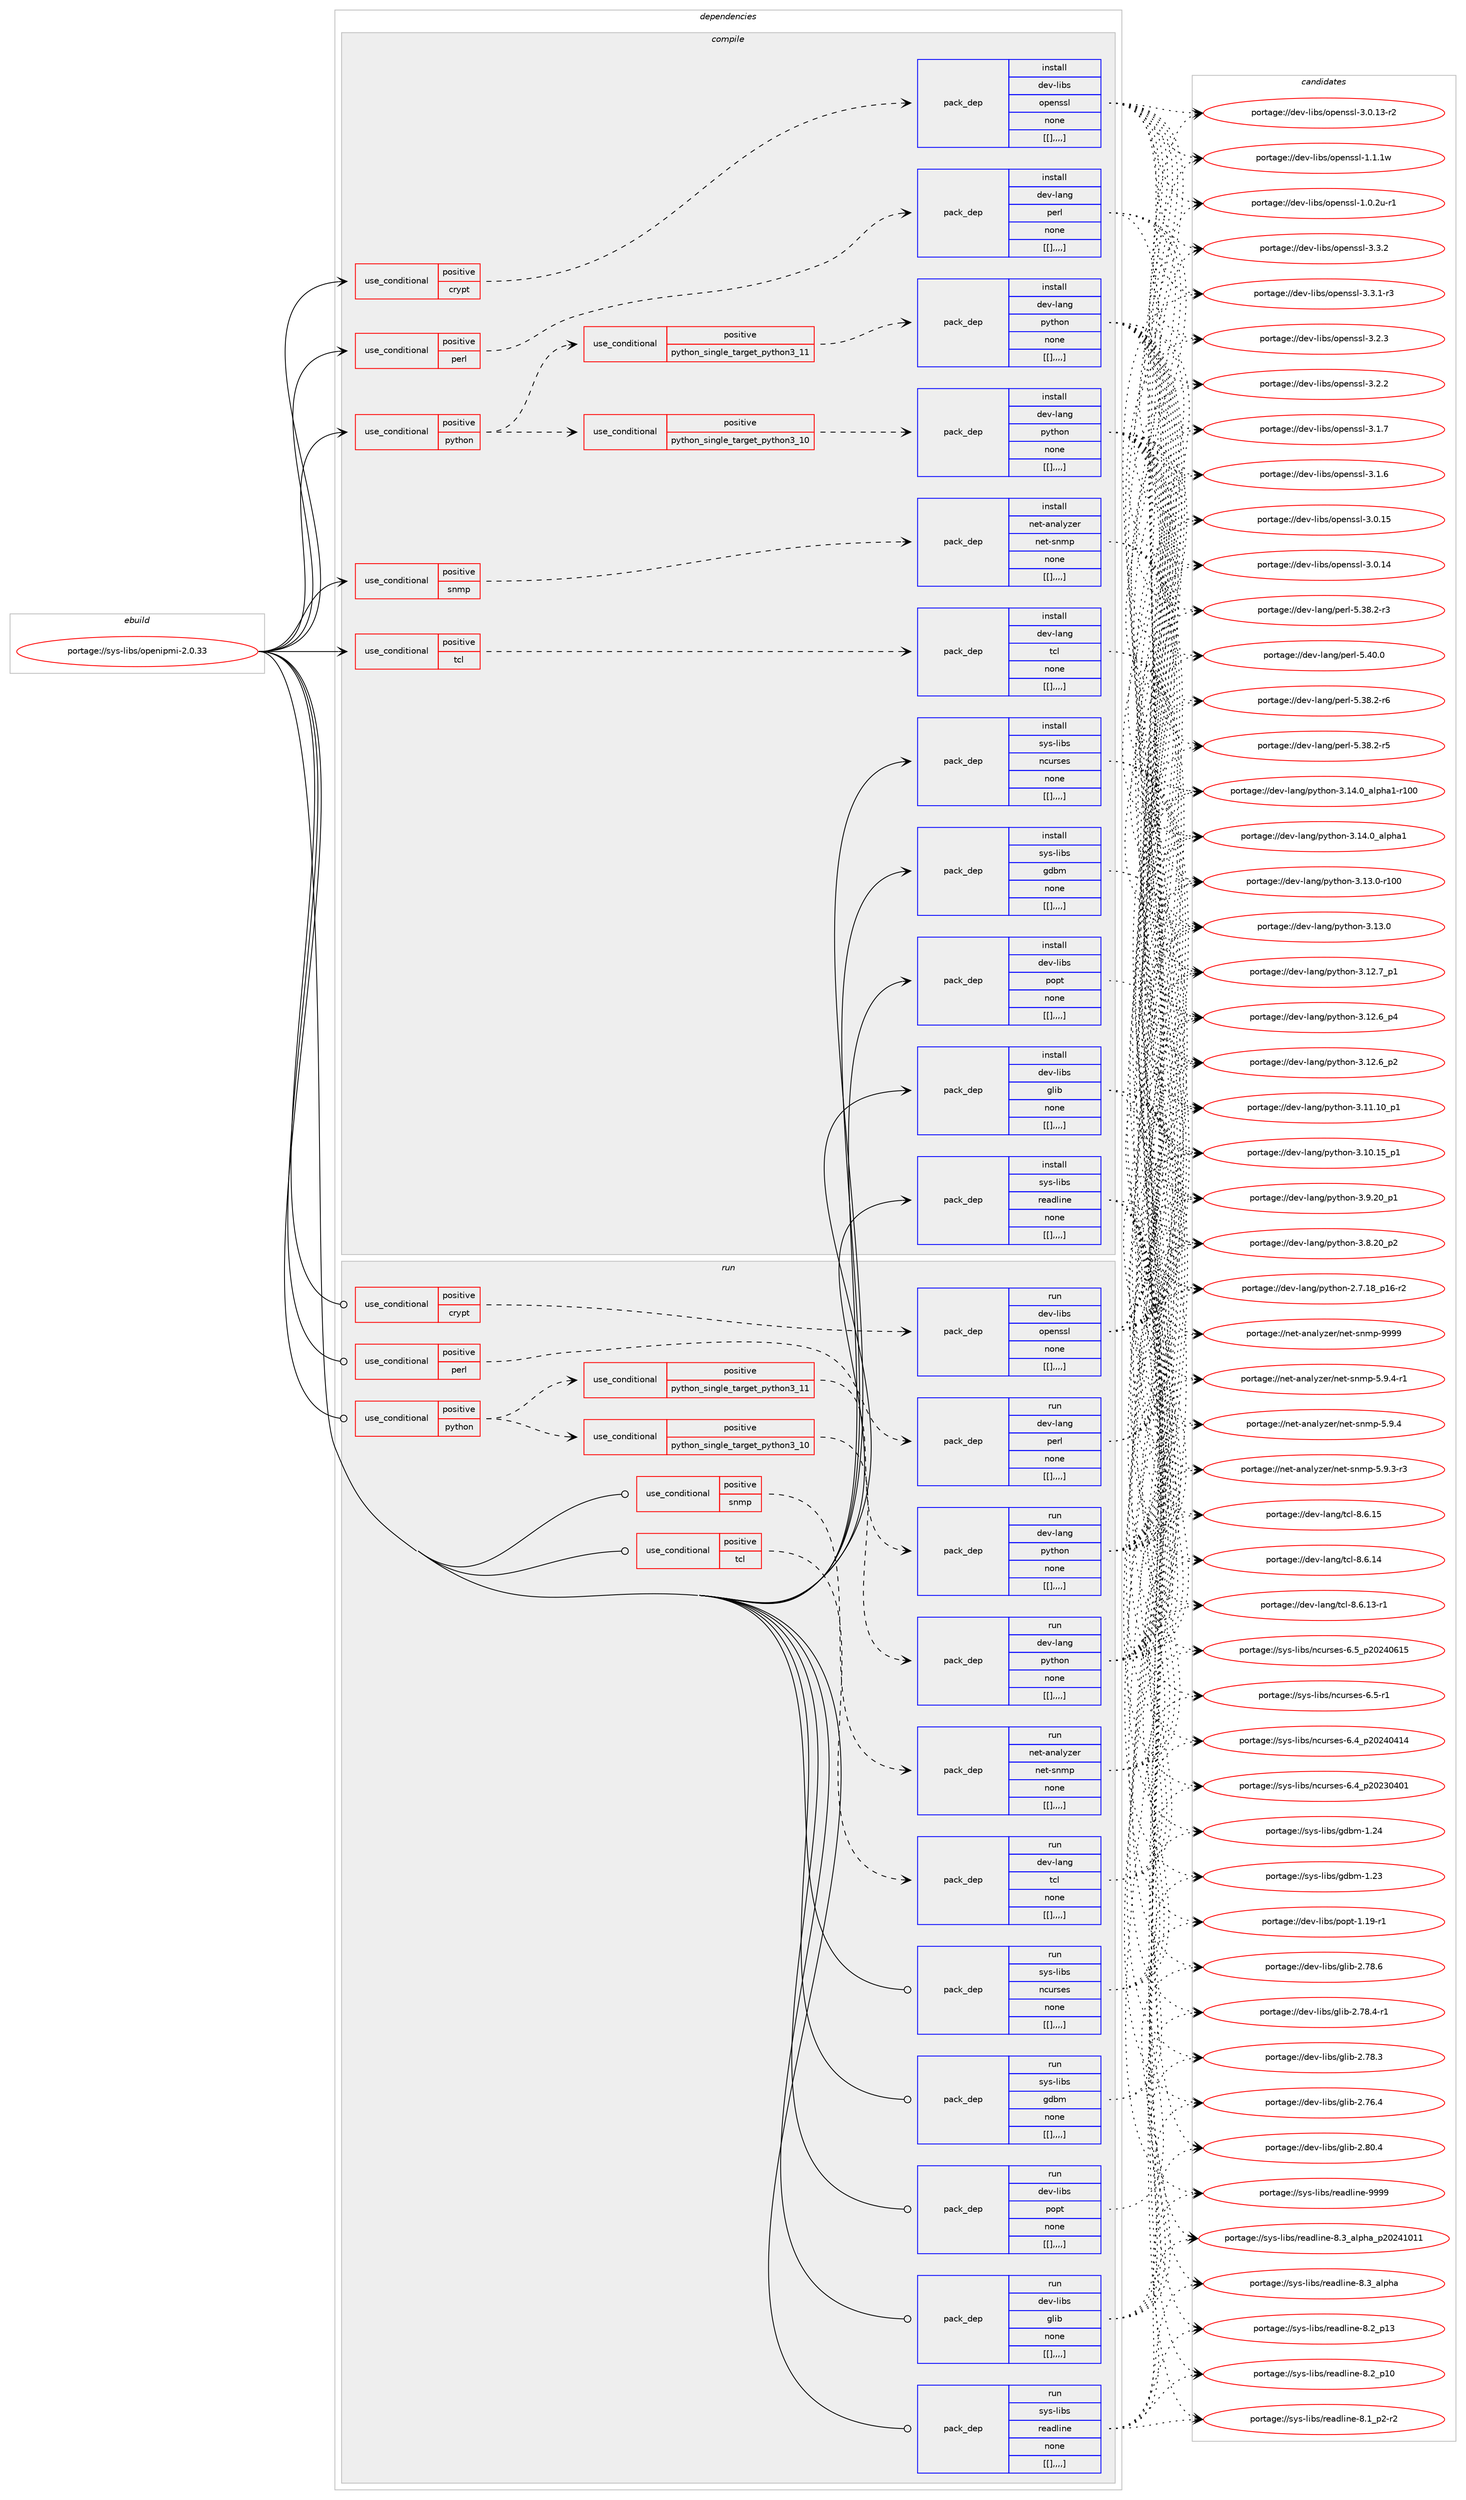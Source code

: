 digraph prolog {

# *************
# Graph options
# *************

newrank=true;
concentrate=true;
compound=true;
graph [rankdir=LR,fontname=Helvetica,fontsize=10,ranksep=1.5];#, ranksep=2.5, nodesep=0.2];
edge  [arrowhead=vee];
node  [fontname=Helvetica,fontsize=10];

# **********
# The ebuild
# **********

subgraph cluster_leftcol {
color=gray;
label=<<i>ebuild</i>>;
id [label="portage://sys-libs/openipmi-2.0.33", color=red, width=4, href="../sys-libs/openipmi-2.0.33.svg"];
}

# ****************
# The dependencies
# ****************

subgraph cluster_midcol {
color=gray;
label=<<i>dependencies</i>>;
subgraph cluster_compile {
fillcolor="#eeeeee";
style=filled;
label=<<i>compile</i>>;
subgraph cond124974 {
dependency466192 [label=<<TABLE BORDER="0" CELLBORDER="1" CELLSPACING="0" CELLPADDING="4"><TR><TD ROWSPAN="3" CELLPADDING="10">use_conditional</TD></TR><TR><TD>positive</TD></TR><TR><TD>crypt</TD></TR></TABLE>>, shape=none, color=red];
subgraph pack337948 {
dependency466220 [label=<<TABLE BORDER="0" CELLBORDER="1" CELLSPACING="0" CELLPADDING="4" WIDTH="220"><TR><TD ROWSPAN="6" CELLPADDING="30">pack_dep</TD></TR><TR><TD WIDTH="110">install</TD></TR><TR><TD>dev-libs</TD></TR><TR><TD>openssl</TD></TR><TR><TD>none</TD></TR><TR><TD>[[],,,,]</TD></TR></TABLE>>, shape=none, color=blue];
}
dependency466192:e -> dependency466220:w [weight=20,style="dashed",arrowhead="vee"];
}
id:e -> dependency466192:w [weight=20,style="solid",arrowhead="vee"];
subgraph cond124995 {
dependency466233 [label=<<TABLE BORDER="0" CELLBORDER="1" CELLSPACING="0" CELLPADDING="4"><TR><TD ROWSPAN="3" CELLPADDING="10">use_conditional</TD></TR><TR><TD>positive</TD></TR><TR><TD>perl</TD></TR></TABLE>>, shape=none, color=red];
subgraph pack337978 {
dependency466242 [label=<<TABLE BORDER="0" CELLBORDER="1" CELLSPACING="0" CELLPADDING="4" WIDTH="220"><TR><TD ROWSPAN="6" CELLPADDING="30">pack_dep</TD></TR><TR><TD WIDTH="110">install</TD></TR><TR><TD>dev-lang</TD></TR><TR><TD>perl</TD></TR><TR><TD>none</TD></TR><TR><TD>[[],,,,]</TD></TR></TABLE>>, shape=none, color=blue];
}
dependency466233:e -> dependency466242:w [weight=20,style="dashed",arrowhead="vee"];
}
id:e -> dependency466233:w [weight=20,style="solid",arrowhead="vee"];
subgraph cond125000 {
dependency466255 [label=<<TABLE BORDER="0" CELLBORDER="1" CELLSPACING="0" CELLPADDING="4"><TR><TD ROWSPAN="3" CELLPADDING="10">use_conditional</TD></TR><TR><TD>positive</TD></TR><TR><TD>python</TD></TR></TABLE>>, shape=none, color=red];
subgraph cond125002 {
dependency466272 [label=<<TABLE BORDER="0" CELLBORDER="1" CELLSPACING="0" CELLPADDING="4"><TR><TD ROWSPAN="3" CELLPADDING="10">use_conditional</TD></TR><TR><TD>positive</TD></TR><TR><TD>python_single_target_python3_10</TD></TR></TABLE>>, shape=none, color=red];
subgraph pack338003 {
dependency466286 [label=<<TABLE BORDER="0" CELLBORDER="1" CELLSPACING="0" CELLPADDING="4" WIDTH="220"><TR><TD ROWSPAN="6" CELLPADDING="30">pack_dep</TD></TR><TR><TD WIDTH="110">install</TD></TR><TR><TD>dev-lang</TD></TR><TR><TD>python</TD></TR><TR><TD>none</TD></TR><TR><TD>[[],,,,]</TD></TR></TABLE>>, shape=none, color=blue];
}
dependency466272:e -> dependency466286:w [weight=20,style="dashed",arrowhead="vee"];
}
dependency466255:e -> dependency466272:w [weight=20,style="dashed",arrowhead="vee"];
subgraph cond125031 {
dependency466359 [label=<<TABLE BORDER="0" CELLBORDER="1" CELLSPACING="0" CELLPADDING="4"><TR><TD ROWSPAN="3" CELLPADDING="10">use_conditional</TD></TR><TR><TD>positive</TD></TR><TR><TD>python_single_target_python3_11</TD></TR></TABLE>>, shape=none, color=red];
subgraph pack338050 {
dependency466373 [label=<<TABLE BORDER="0" CELLBORDER="1" CELLSPACING="0" CELLPADDING="4" WIDTH="220"><TR><TD ROWSPAN="6" CELLPADDING="30">pack_dep</TD></TR><TR><TD WIDTH="110">install</TD></TR><TR><TD>dev-lang</TD></TR><TR><TD>python</TD></TR><TR><TD>none</TD></TR><TR><TD>[[],,,,]</TD></TR></TABLE>>, shape=none, color=blue];
}
dependency466359:e -> dependency466373:w [weight=20,style="dashed",arrowhead="vee"];
}
dependency466255:e -> dependency466359:w [weight=20,style="dashed",arrowhead="vee"];
}
id:e -> dependency466255:w [weight=20,style="solid",arrowhead="vee"];
subgraph cond125054 {
dependency466396 [label=<<TABLE BORDER="0" CELLBORDER="1" CELLSPACING="0" CELLPADDING="4"><TR><TD ROWSPAN="3" CELLPADDING="10">use_conditional</TD></TR><TR><TD>positive</TD></TR><TR><TD>snmp</TD></TR></TABLE>>, shape=none, color=red];
subgraph pack338077 {
dependency466427 [label=<<TABLE BORDER="0" CELLBORDER="1" CELLSPACING="0" CELLPADDING="4" WIDTH="220"><TR><TD ROWSPAN="6" CELLPADDING="30">pack_dep</TD></TR><TR><TD WIDTH="110">install</TD></TR><TR><TD>net-analyzer</TD></TR><TR><TD>net-snmp</TD></TR><TR><TD>none</TD></TR><TR><TD>[[],,,,]</TD></TR></TABLE>>, shape=none, color=blue];
}
dependency466396:e -> dependency466427:w [weight=20,style="dashed",arrowhead="vee"];
}
id:e -> dependency466396:w [weight=20,style="solid",arrowhead="vee"];
subgraph cond125080 {
dependency466433 [label=<<TABLE BORDER="0" CELLBORDER="1" CELLSPACING="0" CELLPADDING="4"><TR><TD ROWSPAN="3" CELLPADDING="10">use_conditional</TD></TR><TR><TD>positive</TD></TR><TR><TD>tcl</TD></TR></TABLE>>, shape=none, color=red];
subgraph pack338088 {
dependency466435 [label=<<TABLE BORDER="0" CELLBORDER="1" CELLSPACING="0" CELLPADDING="4" WIDTH="220"><TR><TD ROWSPAN="6" CELLPADDING="30">pack_dep</TD></TR><TR><TD WIDTH="110">install</TD></TR><TR><TD>dev-lang</TD></TR><TR><TD>tcl</TD></TR><TR><TD>none</TD></TR><TR><TD>[[],,,,]</TD></TR></TABLE>>, shape=none, color=blue];
}
dependency466433:e -> dependency466435:w [weight=20,style="dashed",arrowhead="vee"];
}
id:e -> dependency466433:w [weight=20,style="solid",arrowhead="vee"];
subgraph pack338113 {
dependency466470 [label=<<TABLE BORDER="0" CELLBORDER="1" CELLSPACING="0" CELLPADDING="4" WIDTH="220"><TR><TD ROWSPAN="6" CELLPADDING="30">pack_dep</TD></TR><TR><TD WIDTH="110">install</TD></TR><TR><TD>dev-libs</TD></TR><TR><TD>glib</TD></TR><TR><TD>none</TD></TR><TR><TD>[[],,,,]</TD></TR></TABLE>>, shape=none, color=blue];
}
id:e -> dependency466470:w [weight=20,style="solid",arrowhead="vee"];
subgraph pack338117 {
dependency466477 [label=<<TABLE BORDER="0" CELLBORDER="1" CELLSPACING="0" CELLPADDING="4" WIDTH="220"><TR><TD ROWSPAN="6" CELLPADDING="30">pack_dep</TD></TR><TR><TD WIDTH="110">install</TD></TR><TR><TD>dev-libs</TD></TR><TR><TD>popt</TD></TR><TR><TD>none</TD></TR><TR><TD>[[],,,,]</TD></TR></TABLE>>, shape=none, color=blue];
}
id:e -> dependency466477:w [weight=20,style="solid",arrowhead="vee"];
subgraph pack338119 {
dependency466493 [label=<<TABLE BORDER="0" CELLBORDER="1" CELLSPACING="0" CELLPADDING="4" WIDTH="220"><TR><TD ROWSPAN="6" CELLPADDING="30">pack_dep</TD></TR><TR><TD WIDTH="110">install</TD></TR><TR><TD>sys-libs</TD></TR><TR><TD>gdbm</TD></TR><TR><TD>none</TD></TR><TR><TD>[[],,,,]</TD></TR></TABLE>>, shape=none, color=blue];
}
id:e -> dependency466493:w [weight=20,style="solid",arrowhead="vee"];
subgraph pack338125 {
dependency466523 [label=<<TABLE BORDER="0" CELLBORDER="1" CELLSPACING="0" CELLPADDING="4" WIDTH="220"><TR><TD ROWSPAN="6" CELLPADDING="30">pack_dep</TD></TR><TR><TD WIDTH="110">install</TD></TR><TR><TD>sys-libs</TD></TR><TR><TD>ncurses</TD></TR><TR><TD>none</TD></TR><TR><TD>[[],,,,]</TD></TR></TABLE>>, shape=none, color=blue];
}
id:e -> dependency466523:w [weight=20,style="solid",arrowhead="vee"];
subgraph pack338153 {
dependency466569 [label=<<TABLE BORDER="0" CELLBORDER="1" CELLSPACING="0" CELLPADDING="4" WIDTH="220"><TR><TD ROWSPAN="6" CELLPADDING="30">pack_dep</TD></TR><TR><TD WIDTH="110">install</TD></TR><TR><TD>sys-libs</TD></TR><TR><TD>readline</TD></TR><TR><TD>none</TD></TR><TR><TD>[[],,,,]</TD></TR></TABLE>>, shape=none, color=blue];
}
id:e -> dependency466569:w [weight=20,style="solid",arrowhead="vee"];
}
subgraph cluster_compileandrun {
fillcolor="#eeeeee";
style=filled;
label=<<i>compile and run</i>>;
}
subgraph cluster_run {
fillcolor="#eeeeee";
style=filled;
label=<<i>run</i>>;
subgraph cond125137 {
dependency466590 [label=<<TABLE BORDER="0" CELLBORDER="1" CELLSPACING="0" CELLPADDING="4"><TR><TD ROWSPAN="3" CELLPADDING="10">use_conditional</TD></TR><TR><TD>positive</TD></TR><TR><TD>crypt</TD></TR></TABLE>>, shape=none, color=red];
subgraph pack338185 {
dependency466594 [label=<<TABLE BORDER="0" CELLBORDER="1" CELLSPACING="0" CELLPADDING="4" WIDTH="220"><TR><TD ROWSPAN="6" CELLPADDING="30">pack_dep</TD></TR><TR><TD WIDTH="110">run</TD></TR><TR><TD>dev-libs</TD></TR><TR><TD>openssl</TD></TR><TR><TD>none</TD></TR><TR><TD>[[],,,,]</TD></TR></TABLE>>, shape=none, color=blue];
}
dependency466590:e -> dependency466594:w [weight=20,style="dashed",arrowhead="vee"];
}
id:e -> dependency466590:w [weight=20,style="solid",arrowhead="odot"];
subgraph cond125159 {
dependency466641 [label=<<TABLE BORDER="0" CELLBORDER="1" CELLSPACING="0" CELLPADDING="4"><TR><TD ROWSPAN="3" CELLPADDING="10">use_conditional</TD></TR><TR><TD>positive</TD></TR><TR><TD>perl</TD></TR></TABLE>>, shape=none, color=red];
subgraph pack338232 {
dependency466676 [label=<<TABLE BORDER="0" CELLBORDER="1" CELLSPACING="0" CELLPADDING="4" WIDTH="220"><TR><TD ROWSPAN="6" CELLPADDING="30">pack_dep</TD></TR><TR><TD WIDTH="110">run</TD></TR><TR><TD>dev-lang</TD></TR><TR><TD>perl</TD></TR><TR><TD>none</TD></TR><TR><TD>[[],,,,]</TD></TR></TABLE>>, shape=none, color=blue];
}
dependency466641:e -> dependency466676:w [weight=20,style="dashed",arrowhead="vee"];
}
id:e -> dependency466641:w [weight=20,style="solid",arrowhead="odot"];
subgraph cond125180 {
dependency466682 [label=<<TABLE BORDER="0" CELLBORDER="1" CELLSPACING="0" CELLPADDING="4"><TR><TD ROWSPAN="3" CELLPADDING="10">use_conditional</TD></TR><TR><TD>positive</TD></TR><TR><TD>python</TD></TR></TABLE>>, shape=none, color=red];
subgraph cond125184 {
dependency466698 [label=<<TABLE BORDER="0" CELLBORDER="1" CELLSPACING="0" CELLPADDING="4"><TR><TD ROWSPAN="3" CELLPADDING="10">use_conditional</TD></TR><TR><TD>positive</TD></TR><TR><TD>python_single_target_python3_10</TD></TR></TABLE>>, shape=none, color=red];
subgraph pack338260 {
dependency466753 [label=<<TABLE BORDER="0" CELLBORDER="1" CELLSPACING="0" CELLPADDING="4" WIDTH="220"><TR><TD ROWSPAN="6" CELLPADDING="30">pack_dep</TD></TR><TR><TD WIDTH="110">run</TD></TR><TR><TD>dev-lang</TD></TR><TR><TD>python</TD></TR><TR><TD>none</TD></TR><TR><TD>[[],,,,]</TD></TR></TABLE>>, shape=none, color=blue];
}
dependency466698:e -> dependency466753:w [weight=20,style="dashed",arrowhead="vee"];
}
dependency466682:e -> dependency466698:w [weight=20,style="dashed",arrowhead="vee"];
subgraph cond125217 {
dependency466791 [label=<<TABLE BORDER="0" CELLBORDER="1" CELLSPACING="0" CELLPADDING="4"><TR><TD ROWSPAN="3" CELLPADDING="10">use_conditional</TD></TR><TR><TD>positive</TD></TR><TR><TD>python_single_target_python3_11</TD></TR></TABLE>>, shape=none, color=red];
subgraph pack338309 {
dependency466793 [label=<<TABLE BORDER="0" CELLBORDER="1" CELLSPACING="0" CELLPADDING="4" WIDTH="220"><TR><TD ROWSPAN="6" CELLPADDING="30">pack_dep</TD></TR><TR><TD WIDTH="110">run</TD></TR><TR><TD>dev-lang</TD></TR><TR><TD>python</TD></TR><TR><TD>none</TD></TR><TR><TD>[[],,,,]</TD></TR></TABLE>>, shape=none, color=blue];
}
dependency466791:e -> dependency466793:w [weight=20,style="dashed",arrowhead="vee"];
}
dependency466682:e -> dependency466791:w [weight=20,style="dashed",arrowhead="vee"];
}
id:e -> dependency466682:w [weight=20,style="solid",arrowhead="odot"];
subgraph cond125220 {
dependency466796 [label=<<TABLE BORDER="0" CELLBORDER="1" CELLSPACING="0" CELLPADDING="4"><TR><TD ROWSPAN="3" CELLPADDING="10">use_conditional</TD></TR><TR><TD>positive</TD></TR><TR><TD>snmp</TD></TR></TABLE>>, shape=none, color=red];
subgraph pack338341 {
dependency466874 [label=<<TABLE BORDER="0" CELLBORDER="1" CELLSPACING="0" CELLPADDING="4" WIDTH="220"><TR><TD ROWSPAN="6" CELLPADDING="30">pack_dep</TD></TR><TR><TD WIDTH="110">run</TD></TR><TR><TD>net-analyzer</TD></TR><TR><TD>net-snmp</TD></TR><TR><TD>none</TD></TR><TR><TD>[[],,,,]</TD></TR></TABLE>>, shape=none, color=blue];
}
dependency466796:e -> dependency466874:w [weight=20,style="dashed",arrowhead="vee"];
}
id:e -> dependency466796:w [weight=20,style="solid",arrowhead="odot"];
subgraph cond125253 {
dependency466918 [label=<<TABLE BORDER="0" CELLBORDER="1" CELLSPACING="0" CELLPADDING="4"><TR><TD ROWSPAN="3" CELLPADDING="10">use_conditional</TD></TR><TR><TD>positive</TD></TR><TR><TD>tcl</TD></TR></TABLE>>, shape=none, color=red];
subgraph pack338404 {
dependency466941 [label=<<TABLE BORDER="0" CELLBORDER="1" CELLSPACING="0" CELLPADDING="4" WIDTH="220"><TR><TD ROWSPAN="6" CELLPADDING="30">pack_dep</TD></TR><TR><TD WIDTH="110">run</TD></TR><TR><TD>dev-lang</TD></TR><TR><TD>tcl</TD></TR><TR><TD>none</TD></TR><TR><TD>[[],,,,]</TD></TR></TABLE>>, shape=none, color=blue];
}
dependency466918:e -> dependency466941:w [weight=20,style="dashed",arrowhead="vee"];
}
id:e -> dependency466918:w [weight=20,style="solid",arrowhead="odot"];
subgraph pack338405 {
dependency466966 [label=<<TABLE BORDER="0" CELLBORDER="1" CELLSPACING="0" CELLPADDING="4" WIDTH="220"><TR><TD ROWSPAN="6" CELLPADDING="30">pack_dep</TD></TR><TR><TD WIDTH="110">run</TD></TR><TR><TD>dev-libs</TD></TR><TR><TD>glib</TD></TR><TR><TD>none</TD></TR><TR><TD>[[],,,,]</TD></TR></TABLE>>, shape=none, color=blue];
}
id:e -> dependency466966:w [weight=20,style="solid",arrowhead="odot"];
subgraph pack338482 {
dependency467070 [label=<<TABLE BORDER="0" CELLBORDER="1" CELLSPACING="0" CELLPADDING="4" WIDTH="220"><TR><TD ROWSPAN="6" CELLPADDING="30">pack_dep</TD></TR><TR><TD WIDTH="110">run</TD></TR><TR><TD>dev-libs</TD></TR><TR><TD>popt</TD></TR><TR><TD>none</TD></TR><TR><TD>[[],,,,]</TD></TR></TABLE>>, shape=none, color=blue];
}
id:e -> dependency467070:w [weight=20,style="solid",arrowhead="odot"];
subgraph pack338495 {
dependency467112 [label=<<TABLE BORDER="0" CELLBORDER="1" CELLSPACING="0" CELLPADDING="4" WIDTH="220"><TR><TD ROWSPAN="6" CELLPADDING="30">pack_dep</TD></TR><TR><TD WIDTH="110">run</TD></TR><TR><TD>sys-libs</TD></TR><TR><TD>gdbm</TD></TR><TR><TD>none</TD></TR><TR><TD>[[],,,,]</TD></TR></TABLE>>, shape=none, color=blue];
}
id:e -> dependency467112:w [weight=20,style="solid",arrowhead="odot"];
subgraph pack338518 {
dependency467131 [label=<<TABLE BORDER="0" CELLBORDER="1" CELLSPACING="0" CELLPADDING="4" WIDTH="220"><TR><TD ROWSPAN="6" CELLPADDING="30">pack_dep</TD></TR><TR><TD WIDTH="110">run</TD></TR><TR><TD>sys-libs</TD></TR><TR><TD>ncurses</TD></TR><TR><TD>none</TD></TR><TR><TD>[[],,,,]</TD></TR></TABLE>>, shape=none, color=blue];
}
id:e -> dependency467131:w [weight=20,style="solid",arrowhead="odot"];
subgraph pack338540 {
dependency467151 [label=<<TABLE BORDER="0" CELLBORDER="1" CELLSPACING="0" CELLPADDING="4" WIDTH="220"><TR><TD ROWSPAN="6" CELLPADDING="30">pack_dep</TD></TR><TR><TD WIDTH="110">run</TD></TR><TR><TD>sys-libs</TD></TR><TR><TD>readline</TD></TR><TR><TD>none</TD></TR><TR><TD>[[],,,,]</TD></TR></TABLE>>, shape=none, color=blue];
}
id:e -> dependency467151:w [weight=20,style="solid",arrowhead="odot"];
}
}

# **************
# The candidates
# **************

subgraph cluster_choices {
rank=same;
color=gray;
label=<<i>candidates</i>>;

subgraph choice338211 {
color=black;
nodesep=1;
choice100101118451081059811547111112101110115115108455146514650 [label="portage://dev-libs/openssl-3.3.2", color=red, width=4,href="../dev-libs/openssl-3.3.2.svg"];
choice1001011184510810598115471111121011101151151084551465146494511451 [label="portage://dev-libs/openssl-3.3.1-r3", color=red, width=4,href="../dev-libs/openssl-3.3.1-r3.svg"];
choice100101118451081059811547111112101110115115108455146504651 [label="portage://dev-libs/openssl-3.2.3", color=red, width=4,href="../dev-libs/openssl-3.2.3.svg"];
choice100101118451081059811547111112101110115115108455146504650 [label="portage://dev-libs/openssl-3.2.2", color=red, width=4,href="../dev-libs/openssl-3.2.2.svg"];
choice100101118451081059811547111112101110115115108455146494655 [label="portage://dev-libs/openssl-3.1.7", color=red, width=4,href="../dev-libs/openssl-3.1.7.svg"];
choice100101118451081059811547111112101110115115108455146494654 [label="portage://dev-libs/openssl-3.1.6", color=red, width=4,href="../dev-libs/openssl-3.1.6.svg"];
choice10010111845108105981154711111210111011511510845514648464953 [label="portage://dev-libs/openssl-3.0.15", color=red, width=4,href="../dev-libs/openssl-3.0.15.svg"];
choice10010111845108105981154711111210111011511510845514648464952 [label="portage://dev-libs/openssl-3.0.14", color=red, width=4,href="../dev-libs/openssl-3.0.14.svg"];
choice100101118451081059811547111112101110115115108455146484649514511450 [label="portage://dev-libs/openssl-3.0.13-r2", color=red, width=4,href="../dev-libs/openssl-3.0.13-r2.svg"];
choice100101118451081059811547111112101110115115108454946494649119 [label="portage://dev-libs/openssl-1.1.1w", color=red, width=4,href="../dev-libs/openssl-1.1.1w.svg"];
choice1001011184510810598115471111121011101151151084549464846501174511449 [label="portage://dev-libs/openssl-1.0.2u-r1", color=red, width=4,href="../dev-libs/openssl-1.0.2u-r1.svg"];
dependency466220:e -> choice100101118451081059811547111112101110115115108455146514650:w [style=dotted,weight="100"];
dependency466220:e -> choice1001011184510810598115471111121011101151151084551465146494511451:w [style=dotted,weight="100"];
dependency466220:e -> choice100101118451081059811547111112101110115115108455146504651:w [style=dotted,weight="100"];
dependency466220:e -> choice100101118451081059811547111112101110115115108455146504650:w [style=dotted,weight="100"];
dependency466220:e -> choice100101118451081059811547111112101110115115108455146494655:w [style=dotted,weight="100"];
dependency466220:e -> choice100101118451081059811547111112101110115115108455146494654:w [style=dotted,weight="100"];
dependency466220:e -> choice10010111845108105981154711111210111011511510845514648464953:w [style=dotted,weight="100"];
dependency466220:e -> choice10010111845108105981154711111210111011511510845514648464952:w [style=dotted,weight="100"];
dependency466220:e -> choice100101118451081059811547111112101110115115108455146484649514511450:w [style=dotted,weight="100"];
dependency466220:e -> choice100101118451081059811547111112101110115115108454946494649119:w [style=dotted,weight="100"];
dependency466220:e -> choice1001011184510810598115471111121011101151151084549464846501174511449:w [style=dotted,weight="100"];
}
subgraph choice338236 {
color=black;
nodesep=1;
choice10010111845108971101034711210111410845534652484648 [label="portage://dev-lang/perl-5.40.0", color=red, width=4,href="../dev-lang/perl-5.40.0.svg"];
choice100101118451089711010347112101114108455346515646504511454 [label="portage://dev-lang/perl-5.38.2-r6", color=red, width=4,href="../dev-lang/perl-5.38.2-r6.svg"];
choice100101118451089711010347112101114108455346515646504511453 [label="portage://dev-lang/perl-5.38.2-r5", color=red, width=4,href="../dev-lang/perl-5.38.2-r5.svg"];
choice100101118451089711010347112101114108455346515646504511451 [label="portage://dev-lang/perl-5.38.2-r3", color=red, width=4,href="../dev-lang/perl-5.38.2-r3.svg"];
dependency466242:e -> choice10010111845108971101034711210111410845534652484648:w [style=dotted,weight="100"];
dependency466242:e -> choice100101118451089711010347112101114108455346515646504511454:w [style=dotted,weight="100"];
dependency466242:e -> choice100101118451089711010347112101114108455346515646504511453:w [style=dotted,weight="100"];
dependency466242:e -> choice100101118451089711010347112101114108455346515646504511451:w [style=dotted,weight="100"];
}
subgraph choice338261 {
color=black;
nodesep=1;
choice100101118451089711010347112121116104111110455146495246489597108112104974945114494848 [label="portage://dev-lang/python-3.14.0_alpha1-r100", color=red, width=4,href="../dev-lang/python-3.14.0_alpha1-r100.svg"];
choice1001011184510897110103471121211161041111104551464952464895971081121049749 [label="portage://dev-lang/python-3.14.0_alpha1", color=red, width=4,href="../dev-lang/python-3.14.0_alpha1.svg"];
choice1001011184510897110103471121211161041111104551464951464845114494848 [label="portage://dev-lang/python-3.13.0-r100", color=red, width=4,href="../dev-lang/python-3.13.0-r100.svg"];
choice10010111845108971101034711212111610411111045514649514648 [label="portage://dev-lang/python-3.13.0", color=red, width=4,href="../dev-lang/python-3.13.0.svg"];
choice100101118451089711010347112121116104111110455146495046559511249 [label="portage://dev-lang/python-3.12.7_p1", color=red, width=4,href="../dev-lang/python-3.12.7_p1.svg"];
choice100101118451089711010347112121116104111110455146495046549511252 [label="portage://dev-lang/python-3.12.6_p4", color=red, width=4,href="../dev-lang/python-3.12.6_p4.svg"];
choice100101118451089711010347112121116104111110455146495046549511250 [label="portage://dev-lang/python-3.12.6_p2", color=red, width=4,href="../dev-lang/python-3.12.6_p2.svg"];
choice10010111845108971101034711212111610411111045514649494649489511249 [label="portage://dev-lang/python-3.11.10_p1", color=red, width=4,href="../dev-lang/python-3.11.10_p1.svg"];
choice10010111845108971101034711212111610411111045514649484649539511249 [label="portage://dev-lang/python-3.10.15_p1", color=red, width=4,href="../dev-lang/python-3.10.15_p1.svg"];
choice100101118451089711010347112121116104111110455146574650489511249 [label="portage://dev-lang/python-3.9.20_p1", color=red, width=4,href="../dev-lang/python-3.9.20_p1.svg"];
choice100101118451089711010347112121116104111110455146564650489511250 [label="portage://dev-lang/python-3.8.20_p2", color=red, width=4,href="../dev-lang/python-3.8.20_p2.svg"];
choice100101118451089711010347112121116104111110455046554649569511249544511450 [label="portage://dev-lang/python-2.7.18_p16-r2", color=red, width=4,href="../dev-lang/python-2.7.18_p16-r2.svg"];
dependency466286:e -> choice100101118451089711010347112121116104111110455146495246489597108112104974945114494848:w [style=dotted,weight="100"];
dependency466286:e -> choice1001011184510897110103471121211161041111104551464952464895971081121049749:w [style=dotted,weight="100"];
dependency466286:e -> choice1001011184510897110103471121211161041111104551464951464845114494848:w [style=dotted,weight="100"];
dependency466286:e -> choice10010111845108971101034711212111610411111045514649514648:w [style=dotted,weight="100"];
dependency466286:e -> choice100101118451089711010347112121116104111110455146495046559511249:w [style=dotted,weight="100"];
dependency466286:e -> choice100101118451089711010347112121116104111110455146495046549511252:w [style=dotted,weight="100"];
dependency466286:e -> choice100101118451089711010347112121116104111110455146495046549511250:w [style=dotted,weight="100"];
dependency466286:e -> choice10010111845108971101034711212111610411111045514649494649489511249:w [style=dotted,weight="100"];
dependency466286:e -> choice10010111845108971101034711212111610411111045514649484649539511249:w [style=dotted,weight="100"];
dependency466286:e -> choice100101118451089711010347112121116104111110455146574650489511249:w [style=dotted,weight="100"];
dependency466286:e -> choice100101118451089711010347112121116104111110455146564650489511250:w [style=dotted,weight="100"];
dependency466286:e -> choice100101118451089711010347112121116104111110455046554649569511249544511450:w [style=dotted,weight="100"];
}
subgraph choice338273 {
color=black;
nodesep=1;
choice100101118451089711010347112121116104111110455146495246489597108112104974945114494848 [label="portage://dev-lang/python-3.14.0_alpha1-r100", color=red, width=4,href="../dev-lang/python-3.14.0_alpha1-r100.svg"];
choice1001011184510897110103471121211161041111104551464952464895971081121049749 [label="portage://dev-lang/python-3.14.0_alpha1", color=red, width=4,href="../dev-lang/python-3.14.0_alpha1.svg"];
choice1001011184510897110103471121211161041111104551464951464845114494848 [label="portage://dev-lang/python-3.13.0-r100", color=red, width=4,href="../dev-lang/python-3.13.0-r100.svg"];
choice10010111845108971101034711212111610411111045514649514648 [label="portage://dev-lang/python-3.13.0", color=red, width=4,href="../dev-lang/python-3.13.0.svg"];
choice100101118451089711010347112121116104111110455146495046559511249 [label="portage://dev-lang/python-3.12.7_p1", color=red, width=4,href="../dev-lang/python-3.12.7_p1.svg"];
choice100101118451089711010347112121116104111110455146495046549511252 [label="portage://dev-lang/python-3.12.6_p4", color=red, width=4,href="../dev-lang/python-3.12.6_p4.svg"];
choice100101118451089711010347112121116104111110455146495046549511250 [label="portage://dev-lang/python-3.12.6_p2", color=red, width=4,href="../dev-lang/python-3.12.6_p2.svg"];
choice10010111845108971101034711212111610411111045514649494649489511249 [label="portage://dev-lang/python-3.11.10_p1", color=red, width=4,href="../dev-lang/python-3.11.10_p1.svg"];
choice10010111845108971101034711212111610411111045514649484649539511249 [label="portage://dev-lang/python-3.10.15_p1", color=red, width=4,href="../dev-lang/python-3.10.15_p1.svg"];
choice100101118451089711010347112121116104111110455146574650489511249 [label="portage://dev-lang/python-3.9.20_p1", color=red, width=4,href="../dev-lang/python-3.9.20_p1.svg"];
choice100101118451089711010347112121116104111110455146564650489511250 [label="portage://dev-lang/python-3.8.20_p2", color=red, width=4,href="../dev-lang/python-3.8.20_p2.svg"];
choice100101118451089711010347112121116104111110455046554649569511249544511450 [label="portage://dev-lang/python-2.7.18_p16-r2", color=red, width=4,href="../dev-lang/python-2.7.18_p16-r2.svg"];
dependency466373:e -> choice100101118451089711010347112121116104111110455146495246489597108112104974945114494848:w [style=dotted,weight="100"];
dependency466373:e -> choice1001011184510897110103471121211161041111104551464952464895971081121049749:w [style=dotted,weight="100"];
dependency466373:e -> choice1001011184510897110103471121211161041111104551464951464845114494848:w [style=dotted,weight="100"];
dependency466373:e -> choice10010111845108971101034711212111610411111045514649514648:w [style=dotted,weight="100"];
dependency466373:e -> choice100101118451089711010347112121116104111110455146495046559511249:w [style=dotted,weight="100"];
dependency466373:e -> choice100101118451089711010347112121116104111110455146495046549511252:w [style=dotted,weight="100"];
dependency466373:e -> choice100101118451089711010347112121116104111110455146495046549511250:w [style=dotted,weight="100"];
dependency466373:e -> choice10010111845108971101034711212111610411111045514649494649489511249:w [style=dotted,weight="100"];
dependency466373:e -> choice10010111845108971101034711212111610411111045514649484649539511249:w [style=dotted,weight="100"];
dependency466373:e -> choice100101118451089711010347112121116104111110455146574650489511249:w [style=dotted,weight="100"];
dependency466373:e -> choice100101118451089711010347112121116104111110455146564650489511250:w [style=dotted,weight="100"];
dependency466373:e -> choice100101118451089711010347112121116104111110455046554649569511249544511450:w [style=dotted,weight="100"];
}
subgraph choice338282 {
color=black;
nodesep=1;
choice11010111645971109710812112210111447110101116451151101091124557575757 [label="portage://net-analyzer/net-snmp-9999", color=red, width=4,href="../net-analyzer/net-snmp-9999.svg"];
choice11010111645971109710812112210111447110101116451151101091124553465746524511449 [label="portage://net-analyzer/net-snmp-5.9.4-r1", color=red, width=4,href="../net-analyzer/net-snmp-5.9.4-r1.svg"];
choice1101011164597110971081211221011144711010111645115110109112455346574652 [label="portage://net-analyzer/net-snmp-5.9.4", color=red, width=4,href="../net-analyzer/net-snmp-5.9.4.svg"];
choice11010111645971109710812112210111447110101116451151101091124553465746514511451 [label="portage://net-analyzer/net-snmp-5.9.3-r3", color=red, width=4,href="../net-analyzer/net-snmp-5.9.3-r3.svg"];
dependency466427:e -> choice11010111645971109710812112210111447110101116451151101091124557575757:w [style=dotted,weight="100"];
dependency466427:e -> choice11010111645971109710812112210111447110101116451151101091124553465746524511449:w [style=dotted,weight="100"];
dependency466427:e -> choice1101011164597110971081211221011144711010111645115110109112455346574652:w [style=dotted,weight="100"];
dependency466427:e -> choice11010111645971109710812112210111447110101116451151101091124553465746514511451:w [style=dotted,weight="100"];
}
subgraph choice338286 {
color=black;
nodesep=1;
choice1001011184510897110103471169910845564654464953 [label="portage://dev-lang/tcl-8.6.15", color=red, width=4,href="../dev-lang/tcl-8.6.15.svg"];
choice1001011184510897110103471169910845564654464952 [label="portage://dev-lang/tcl-8.6.14", color=red, width=4,href="../dev-lang/tcl-8.6.14.svg"];
choice10010111845108971101034711699108455646544649514511449 [label="portage://dev-lang/tcl-8.6.13-r1", color=red, width=4,href="../dev-lang/tcl-8.6.13-r1.svg"];
dependency466435:e -> choice1001011184510897110103471169910845564654464953:w [style=dotted,weight="100"];
dependency466435:e -> choice1001011184510897110103471169910845564654464952:w [style=dotted,weight="100"];
dependency466435:e -> choice10010111845108971101034711699108455646544649514511449:w [style=dotted,weight="100"];
}
subgraph choice338290 {
color=black;
nodesep=1;
choice1001011184510810598115471031081059845504656484652 [label="portage://dev-libs/glib-2.80.4", color=red, width=4,href="../dev-libs/glib-2.80.4.svg"];
choice1001011184510810598115471031081059845504655564654 [label="portage://dev-libs/glib-2.78.6", color=red, width=4,href="../dev-libs/glib-2.78.6.svg"];
choice10010111845108105981154710310810598455046555646524511449 [label="portage://dev-libs/glib-2.78.4-r1", color=red, width=4,href="../dev-libs/glib-2.78.4-r1.svg"];
choice1001011184510810598115471031081059845504655564651 [label="portage://dev-libs/glib-2.78.3", color=red, width=4,href="../dev-libs/glib-2.78.3.svg"];
choice1001011184510810598115471031081059845504655544652 [label="portage://dev-libs/glib-2.76.4", color=red, width=4,href="../dev-libs/glib-2.76.4.svg"];
dependency466470:e -> choice1001011184510810598115471031081059845504656484652:w [style=dotted,weight="100"];
dependency466470:e -> choice1001011184510810598115471031081059845504655564654:w [style=dotted,weight="100"];
dependency466470:e -> choice10010111845108105981154710310810598455046555646524511449:w [style=dotted,weight="100"];
dependency466470:e -> choice1001011184510810598115471031081059845504655564651:w [style=dotted,weight="100"];
dependency466470:e -> choice1001011184510810598115471031081059845504655544652:w [style=dotted,weight="100"];
}
subgraph choice338305 {
color=black;
nodesep=1;
choice10010111845108105981154711211111211645494649574511449 [label="portage://dev-libs/popt-1.19-r1", color=red, width=4,href="../dev-libs/popt-1.19-r1.svg"];
dependency466477:e -> choice10010111845108105981154711211111211645494649574511449:w [style=dotted,weight="100"];
}
subgraph choice338319 {
color=black;
nodesep=1;
choice115121115451081059811547103100981094549465052 [label="portage://sys-libs/gdbm-1.24", color=red, width=4,href="../sys-libs/gdbm-1.24.svg"];
choice115121115451081059811547103100981094549465051 [label="portage://sys-libs/gdbm-1.23", color=red, width=4,href="../sys-libs/gdbm-1.23.svg"];
dependency466493:e -> choice115121115451081059811547103100981094549465052:w [style=dotted,weight="100"];
dependency466493:e -> choice115121115451081059811547103100981094549465051:w [style=dotted,weight="100"];
}
subgraph choice338323 {
color=black;
nodesep=1;
choice1151211154510810598115471109911711411510111545544653951125048505248544953 [label="portage://sys-libs/ncurses-6.5_p20240615", color=red, width=4,href="../sys-libs/ncurses-6.5_p20240615.svg"];
choice11512111545108105981154711099117114115101115455446534511449 [label="portage://sys-libs/ncurses-6.5-r1", color=red, width=4,href="../sys-libs/ncurses-6.5-r1.svg"];
choice1151211154510810598115471109911711411510111545544652951125048505248524952 [label="portage://sys-libs/ncurses-6.4_p20240414", color=red, width=4,href="../sys-libs/ncurses-6.4_p20240414.svg"];
choice1151211154510810598115471109911711411510111545544652951125048505148524849 [label="portage://sys-libs/ncurses-6.4_p20230401", color=red, width=4,href="../sys-libs/ncurses-6.4_p20230401.svg"];
dependency466523:e -> choice1151211154510810598115471109911711411510111545544653951125048505248544953:w [style=dotted,weight="100"];
dependency466523:e -> choice11512111545108105981154711099117114115101115455446534511449:w [style=dotted,weight="100"];
dependency466523:e -> choice1151211154510810598115471109911711411510111545544652951125048505248524952:w [style=dotted,weight="100"];
dependency466523:e -> choice1151211154510810598115471109911711411510111545544652951125048505148524849:w [style=dotted,weight="100"];
}
subgraph choice338326 {
color=black;
nodesep=1;
choice115121115451081059811547114101971001081051101014557575757 [label="portage://sys-libs/readline-9999", color=red, width=4,href="../sys-libs/readline-9999.svg"];
choice1151211154510810598115471141019710010810511010145564651959710811210497951125048505249484949 [label="portage://sys-libs/readline-8.3_alpha_p20241011", color=red, width=4,href="../sys-libs/readline-8.3_alpha_p20241011.svg"];
choice1151211154510810598115471141019710010810511010145564651959710811210497 [label="portage://sys-libs/readline-8.3_alpha", color=red, width=4,href="../sys-libs/readline-8.3_alpha.svg"];
choice1151211154510810598115471141019710010810511010145564650951124951 [label="portage://sys-libs/readline-8.2_p13", color=red, width=4,href="../sys-libs/readline-8.2_p13.svg"];
choice1151211154510810598115471141019710010810511010145564650951124948 [label="portage://sys-libs/readline-8.2_p10", color=red, width=4,href="../sys-libs/readline-8.2_p10.svg"];
choice115121115451081059811547114101971001081051101014556464995112504511450 [label="portage://sys-libs/readline-8.1_p2-r2", color=red, width=4,href="../sys-libs/readline-8.1_p2-r2.svg"];
dependency466569:e -> choice115121115451081059811547114101971001081051101014557575757:w [style=dotted,weight="100"];
dependency466569:e -> choice1151211154510810598115471141019710010810511010145564651959710811210497951125048505249484949:w [style=dotted,weight="100"];
dependency466569:e -> choice1151211154510810598115471141019710010810511010145564651959710811210497:w [style=dotted,weight="100"];
dependency466569:e -> choice1151211154510810598115471141019710010810511010145564650951124951:w [style=dotted,weight="100"];
dependency466569:e -> choice1151211154510810598115471141019710010810511010145564650951124948:w [style=dotted,weight="100"];
dependency466569:e -> choice115121115451081059811547114101971001081051101014556464995112504511450:w [style=dotted,weight="100"];
}
subgraph choice338330 {
color=black;
nodesep=1;
choice100101118451081059811547111112101110115115108455146514650 [label="portage://dev-libs/openssl-3.3.2", color=red, width=4,href="../dev-libs/openssl-3.3.2.svg"];
choice1001011184510810598115471111121011101151151084551465146494511451 [label="portage://dev-libs/openssl-3.3.1-r3", color=red, width=4,href="../dev-libs/openssl-3.3.1-r3.svg"];
choice100101118451081059811547111112101110115115108455146504651 [label="portage://dev-libs/openssl-3.2.3", color=red, width=4,href="../dev-libs/openssl-3.2.3.svg"];
choice100101118451081059811547111112101110115115108455146504650 [label="portage://dev-libs/openssl-3.2.2", color=red, width=4,href="../dev-libs/openssl-3.2.2.svg"];
choice100101118451081059811547111112101110115115108455146494655 [label="portage://dev-libs/openssl-3.1.7", color=red, width=4,href="../dev-libs/openssl-3.1.7.svg"];
choice100101118451081059811547111112101110115115108455146494654 [label="portage://dev-libs/openssl-3.1.6", color=red, width=4,href="../dev-libs/openssl-3.1.6.svg"];
choice10010111845108105981154711111210111011511510845514648464953 [label="portage://dev-libs/openssl-3.0.15", color=red, width=4,href="../dev-libs/openssl-3.0.15.svg"];
choice10010111845108105981154711111210111011511510845514648464952 [label="portage://dev-libs/openssl-3.0.14", color=red, width=4,href="../dev-libs/openssl-3.0.14.svg"];
choice100101118451081059811547111112101110115115108455146484649514511450 [label="portage://dev-libs/openssl-3.0.13-r2", color=red, width=4,href="../dev-libs/openssl-3.0.13-r2.svg"];
choice100101118451081059811547111112101110115115108454946494649119 [label="portage://dev-libs/openssl-1.1.1w", color=red, width=4,href="../dev-libs/openssl-1.1.1w.svg"];
choice1001011184510810598115471111121011101151151084549464846501174511449 [label="portage://dev-libs/openssl-1.0.2u-r1", color=red, width=4,href="../dev-libs/openssl-1.0.2u-r1.svg"];
dependency466594:e -> choice100101118451081059811547111112101110115115108455146514650:w [style=dotted,weight="100"];
dependency466594:e -> choice1001011184510810598115471111121011101151151084551465146494511451:w [style=dotted,weight="100"];
dependency466594:e -> choice100101118451081059811547111112101110115115108455146504651:w [style=dotted,weight="100"];
dependency466594:e -> choice100101118451081059811547111112101110115115108455146504650:w [style=dotted,weight="100"];
dependency466594:e -> choice100101118451081059811547111112101110115115108455146494655:w [style=dotted,weight="100"];
dependency466594:e -> choice100101118451081059811547111112101110115115108455146494654:w [style=dotted,weight="100"];
dependency466594:e -> choice10010111845108105981154711111210111011511510845514648464953:w [style=dotted,weight="100"];
dependency466594:e -> choice10010111845108105981154711111210111011511510845514648464952:w [style=dotted,weight="100"];
dependency466594:e -> choice100101118451081059811547111112101110115115108455146484649514511450:w [style=dotted,weight="100"];
dependency466594:e -> choice100101118451081059811547111112101110115115108454946494649119:w [style=dotted,weight="100"];
dependency466594:e -> choice1001011184510810598115471111121011101151151084549464846501174511449:w [style=dotted,weight="100"];
}
subgraph choice338338 {
color=black;
nodesep=1;
choice10010111845108971101034711210111410845534652484648 [label="portage://dev-lang/perl-5.40.0", color=red, width=4,href="../dev-lang/perl-5.40.0.svg"];
choice100101118451089711010347112101114108455346515646504511454 [label="portage://dev-lang/perl-5.38.2-r6", color=red, width=4,href="../dev-lang/perl-5.38.2-r6.svg"];
choice100101118451089711010347112101114108455346515646504511453 [label="portage://dev-lang/perl-5.38.2-r5", color=red, width=4,href="../dev-lang/perl-5.38.2-r5.svg"];
choice100101118451089711010347112101114108455346515646504511451 [label="portage://dev-lang/perl-5.38.2-r3", color=red, width=4,href="../dev-lang/perl-5.38.2-r3.svg"];
dependency466676:e -> choice10010111845108971101034711210111410845534652484648:w [style=dotted,weight="100"];
dependency466676:e -> choice100101118451089711010347112101114108455346515646504511454:w [style=dotted,weight="100"];
dependency466676:e -> choice100101118451089711010347112101114108455346515646504511453:w [style=dotted,weight="100"];
dependency466676:e -> choice100101118451089711010347112101114108455346515646504511451:w [style=dotted,weight="100"];
}
subgraph choice338345 {
color=black;
nodesep=1;
choice100101118451089711010347112121116104111110455146495246489597108112104974945114494848 [label="portage://dev-lang/python-3.14.0_alpha1-r100", color=red, width=4,href="../dev-lang/python-3.14.0_alpha1-r100.svg"];
choice1001011184510897110103471121211161041111104551464952464895971081121049749 [label="portage://dev-lang/python-3.14.0_alpha1", color=red, width=4,href="../dev-lang/python-3.14.0_alpha1.svg"];
choice1001011184510897110103471121211161041111104551464951464845114494848 [label="portage://dev-lang/python-3.13.0-r100", color=red, width=4,href="../dev-lang/python-3.13.0-r100.svg"];
choice10010111845108971101034711212111610411111045514649514648 [label="portage://dev-lang/python-3.13.0", color=red, width=4,href="../dev-lang/python-3.13.0.svg"];
choice100101118451089711010347112121116104111110455146495046559511249 [label="portage://dev-lang/python-3.12.7_p1", color=red, width=4,href="../dev-lang/python-3.12.7_p1.svg"];
choice100101118451089711010347112121116104111110455146495046549511252 [label="portage://dev-lang/python-3.12.6_p4", color=red, width=4,href="../dev-lang/python-3.12.6_p4.svg"];
choice100101118451089711010347112121116104111110455146495046549511250 [label="portage://dev-lang/python-3.12.6_p2", color=red, width=4,href="../dev-lang/python-3.12.6_p2.svg"];
choice10010111845108971101034711212111610411111045514649494649489511249 [label="portage://dev-lang/python-3.11.10_p1", color=red, width=4,href="../dev-lang/python-3.11.10_p1.svg"];
choice10010111845108971101034711212111610411111045514649484649539511249 [label="portage://dev-lang/python-3.10.15_p1", color=red, width=4,href="../dev-lang/python-3.10.15_p1.svg"];
choice100101118451089711010347112121116104111110455146574650489511249 [label="portage://dev-lang/python-3.9.20_p1", color=red, width=4,href="../dev-lang/python-3.9.20_p1.svg"];
choice100101118451089711010347112121116104111110455146564650489511250 [label="portage://dev-lang/python-3.8.20_p2", color=red, width=4,href="../dev-lang/python-3.8.20_p2.svg"];
choice100101118451089711010347112121116104111110455046554649569511249544511450 [label="portage://dev-lang/python-2.7.18_p16-r2", color=red, width=4,href="../dev-lang/python-2.7.18_p16-r2.svg"];
dependency466753:e -> choice100101118451089711010347112121116104111110455146495246489597108112104974945114494848:w [style=dotted,weight="100"];
dependency466753:e -> choice1001011184510897110103471121211161041111104551464952464895971081121049749:w [style=dotted,weight="100"];
dependency466753:e -> choice1001011184510897110103471121211161041111104551464951464845114494848:w [style=dotted,weight="100"];
dependency466753:e -> choice10010111845108971101034711212111610411111045514649514648:w [style=dotted,weight="100"];
dependency466753:e -> choice100101118451089711010347112121116104111110455146495046559511249:w [style=dotted,weight="100"];
dependency466753:e -> choice100101118451089711010347112121116104111110455146495046549511252:w [style=dotted,weight="100"];
dependency466753:e -> choice100101118451089711010347112121116104111110455146495046549511250:w [style=dotted,weight="100"];
dependency466753:e -> choice10010111845108971101034711212111610411111045514649494649489511249:w [style=dotted,weight="100"];
dependency466753:e -> choice10010111845108971101034711212111610411111045514649484649539511249:w [style=dotted,weight="100"];
dependency466753:e -> choice100101118451089711010347112121116104111110455146574650489511249:w [style=dotted,weight="100"];
dependency466753:e -> choice100101118451089711010347112121116104111110455146564650489511250:w [style=dotted,weight="100"];
dependency466753:e -> choice100101118451089711010347112121116104111110455046554649569511249544511450:w [style=dotted,weight="100"];
}
subgraph choice338352 {
color=black;
nodesep=1;
choice100101118451089711010347112121116104111110455146495246489597108112104974945114494848 [label="portage://dev-lang/python-3.14.0_alpha1-r100", color=red, width=4,href="../dev-lang/python-3.14.0_alpha1-r100.svg"];
choice1001011184510897110103471121211161041111104551464952464895971081121049749 [label="portage://dev-lang/python-3.14.0_alpha1", color=red, width=4,href="../dev-lang/python-3.14.0_alpha1.svg"];
choice1001011184510897110103471121211161041111104551464951464845114494848 [label="portage://dev-lang/python-3.13.0-r100", color=red, width=4,href="../dev-lang/python-3.13.0-r100.svg"];
choice10010111845108971101034711212111610411111045514649514648 [label="portage://dev-lang/python-3.13.0", color=red, width=4,href="../dev-lang/python-3.13.0.svg"];
choice100101118451089711010347112121116104111110455146495046559511249 [label="portage://dev-lang/python-3.12.7_p1", color=red, width=4,href="../dev-lang/python-3.12.7_p1.svg"];
choice100101118451089711010347112121116104111110455146495046549511252 [label="portage://dev-lang/python-3.12.6_p4", color=red, width=4,href="../dev-lang/python-3.12.6_p4.svg"];
choice100101118451089711010347112121116104111110455146495046549511250 [label="portage://dev-lang/python-3.12.6_p2", color=red, width=4,href="../dev-lang/python-3.12.6_p2.svg"];
choice10010111845108971101034711212111610411111045514649494649489511249 [label="portage://dev-lang/python-3.11.10_p1", color=red, width=4,href="../dev-lang/python-3.11.10_p1.svg"];
choice10010111845108971101034711212111610411111045514649484649539511249 [label="portage://dev-lang/python-3.10.15_p1", color=red, width=4,href="../dev-lang/python-3.10.15_p1.svg"];
choice100101118451089711010347112121116104111110455146574650489511249 [label="portage://dev-lang/python-3.9.20_p1", color=red, width=4,href="../dev-lang/python-3.9.20_p1.svg"];
choice100101118451089711010347112121116104111110455146564650489511250 [label="portage://dev-lang/python-3.8.20_p2", color=red, width=4,href="../dev-lang/python-3.8.20_p2.svg"];
choice100101118451089711010347112121116104111110455046554649569511249544511450 [label="portage://dev-lang/python-2.7.18_p16-r2", color=red, width=4,href="../dev-lang/python-2.7.18_p16-r2.svg"];
dependency466793:e -> choice100101118451089711010347112121116104111110455146495246489597108112104974945114494848:w [style=dotted,weight="100"];
dependency466793:e -> choice1001011184510897110103471121211161041111104551464952464895971081121049749:w [style=dotted,weight="100"];
dependency466793:e -> choice1001011184510897110103471121211161041111104551464951464845114494848:w [style=dotted,weight="100"];
dependency466793:e -> choice10010111845108971101034711212111610411111045514649514648:w [style=dotted,weight="100"];
dependency466793:e -> choice100101118451089711010347112121116104111110455146495046559511249:w [style=dotted,weight="100"];
dependency466793:e -> choice100101118451089711010347112121116104111110455146495046549511252:w [style=dotted,weight="100"];
dependency466793:e -> choice100101118451089711010347112121116104111110455146495046549511250:w [style=dotted,weight="100"];
dependency466793:e -> choice10010111845108971101034711212111610411111045514649494649489511249:w [style=dotted,weight="100"];
dependency466793:e -> choice10010111845108971101034711212111610411111045514649484649539511249:w [style=dotted,weight="100"];
dependency466793:e -> choice100101118451089711010347112121116104111110455146574650489511249:w [style=dotted,weight="100"];
dependency466793:e -> choice100101118451089711010347112121116104111110455146564650489511250:w [style=dotted,weight="100"];
dependency466793:e -> choice100101118451089711010347112121116104111110455046554649569511249544511450:w [style=dotted,weight="100"];
}
subgraph choice338377 {
color=black;
nodesep=1;
choice11010111645971109710812112210111447110101116451151101091124557575757 [label="portage://net-analyzer/net-snmp-9999", color=red, width=4,href="../net-analyzer/net-snmp-9999.svg"];
choice11010111645971109710812112210111447110101116451151101091124553465746524511449 [label="portage://net-analyzer/net-snmp-5.9.4-r1", color=red, width=4,href="../net-analyzer/net-snmp-5.9.4-r1.svg"];
choice1101011164597110971081211221011144711010111645115110109112455346574652 [label="portage://net-analyzer/net-snmp-5.9.4", color=red, width=4,href="../net-analyzer/net-snmp-5.9.4.svg"];
choice11010111645971109710812112210111447110101116451151101091124553465746514511451 [label="portage://net-analyzer/net-snmp-5.9.3-r3", color=red, width=4,href="../net-analyzer/net-snmp-5.9.3-r3.svg"];
dependency466874:e -> choice11010111645971109710812112210111447110101116451151101091124557575757:w [style=dotted,weight="100"];
dependency466874:e -> choice11010111645971109710812112210111447110101116451151101091124553465746524511449:w [style=dotted,weight="100"];
dependency466874:e -> choice1101011164597110971081211221011144711010111645115110109112455346574652:w [style=dotted,weight="100"];
dependency466874:e -> choice11010111645971109710812112210111447110101116451151101091124553465746514511451:w [style=dotted,weight="100"];
}
subgraph choice338380 {
color=black;
nodesep=1;
choice1001011184510897110103471169910845564654464953 [label="portage://dev-lang/tcl-8.6.15", color=red, width=4,href="../dev-lang/tcl-8.6.15.svg"];
choice1001011184510897110103471169910845564654464952 [label="portage://dev-lang/tcl-8.6.14", color=red, width=4,href="../dev-lang/tcl-8.6.14.svg"];
choice10010111845108971101034711699108455646544649514511449 [label="portage://dev-lang/tcl-8.6.13-r1", color=red, width=4,href="../dev-lang/tcl-8.6.13-r1.svg"];
dependency466941:e -> choice1001011184510897110103471169910845564654464953:w [style=dotted,weight="100"];
dependency466941:e -> choice1001011184510897110103471169910845564654464952:w [style=dotted,weight="100"];
dependency466941:e -> choice10010111845108971101034711699108455646544649514511449:w [style=dotted,weight="100"];
}
subgraph choice338382 {
color=black;
nodesep=1;
choice1001011184510810598115471031081059845504656484652 [label="portage://dev-libs/glib-2.80.4", color=red, width=4,href="../dev-libs/glib-2.80.4.svg"];
choice1001011184510810598115471031081059845504655564654 [label="portage://dev-libs/glib-2.78.6", color=red, width=4,href="../dev-libs/glib-2.78.6.svg"];
choice10010111845108105981154710310810598455046555646524511449 [label="portage://dev-libs/glib-2.78.4-r1", color=red, width=4,href="../dev-libs/glib-2.78.4-r1.svg"];
choice1001011184510810598115471031081059845504655564651 [label="portage://dev-libs/glib-2.78.3", color=red, width=4,href="../dev-libs/glib-2.78.3.svg"];
choice1001011184510810598115471031081059845504655544652 [label="portage://dev-libs/glib-2.76.4", color=red, width=4,href="../dev-libs/glib-2.76.4.svg"];
dependency466966:e -> choice1001011184510810598115471031081059845504656484652:w [style=dotted,weight="100"];
dependency466966:e -> choice1001011184510810598115471031081059845504655564654:w [style=dotted,weight="100"];
dependency466966:e -> choice10010111845108105981154710310810598455046555646524511449:w [style=dotted,weight="100"];
dependency466966:e -> choice1001011184510810598115471031081059845504655564651:w [style=dotted,weight="100"];
dependency466966:e -> choice1001011184510810598115471031081059845504655544652:w [style=dotted,weight="100"];
}
subgraph choice338385 {
color=black;
nodesep=1;
choice10010111845108105981154711211111211645494649574511449 [label="portage://dev-libs/popt-1.19-r1", color=red, width=4,href="../dev-libs/popt-1.19-r1.svg"];
dependency467070:e -> choice10010111845108105981154711211111211645494649574511449:w [style=dotted,weight="100"];
}
subgraph choice338387 {
color=black;
nodesep=1;
choice115121115451081059811547103100981094549465052 [label="portage://sys-libs/gdbm-1.24", color=red, width=4,href="../sys-libs/gdbm-1.24.svg"];
choice115121115451081059811547103100981094549465051 [label="portage://sys-libs/gdbm-1.23", color=red, width=4,href="../sys-libs/gdbm-1.23.svg"];
dependency467112:e -> choice115121115451081059811547103100981094549465052:w [style=dotted,weight="100"];
dependency467112:e -> choice115121115451081059811547103100981094549465051:w [style=dotted,weight="100"];
}
subgraph choice338390 {
color=black;
nodesep=1;
choice1151211154510810598115471109911711411510111545544653951125048505248544953 [label="portage://sys-libs/ncurses-6.5_p20240615", color=red, width=4,href="../sys-libs/ncurses-6.5_p20240615.svg"];
choice11512111545108105981154711099117114115101115455446534511449 [label="portage://sys-libs/ncurses-6.5-r1", color=red, width=4,href="../sys-libs/ncurses-6.5-r1.svg"];
choice1151211154510810598115471109911711411510111545544652951125048505248524952 [label="portage://sys-libs/ncurses-6.4_p20240414", color=red, width=4,href="../sys-libs/ncurses-6.4_p20240414.svg"];
choice1151211154510810598115471109911711411510111545544652951125048505148524849 [label="portage://sys-libs/ncurses-6.4_p20230401", color=red, width=4,href="../sys-libs/ncurses-6.4_p20230401.svg"];
dependency467131:e -> choice1151211154510810598115471109911711411510111545544653951125048505248544953:w [style=dotted,weight="100"];
dependency467131:e -> choice11512111545108105981154711099117114115101115455446534511449:w [style=dotted,weight="100"];
dependency467131:e -> choice1151211154510810598115471109911711411510111545544652951125048505248524952:w [style=dotted,weight="100"];
dependency467131:e -> choice1151211154510810598115471109911711411510111545544652951125048505148524849:w [style=dotted,weight="100"];
}
subgraph choice338396 {
color=black;
nodesep=1;
choice115121115451081059811547114101971001081051101014557575757 [label="portage://sys-libs/readline-9999", color=red, width=4,href="../sys-libs/readline-9999.svg"];
choice1151211154510810598115471141019710010810511010145564651959710811210497951125048505249484949 [label="portage://sys-libs/readline-8.3_alpha_p20241011", color=red, width=4,href="../sys-libs/readline-8.3_alpha_p20241011.svg"];
choice1151211154510810598115471141019710010810511010145564651959710811210497 [label="portage://sys-libs/readline-8.3_alpha", color=red, width=4,href="../sys-libs/readline-8.3_alpha.svg"];
choice1151211154510810598115471141019710010810511010145564650951124951 [label="portage://sys-libs/readline-8.2_p13", color=red, width=4,href="../sys-libs/readline-8.2_p13.svg"];
choice1151211154510810598115471141019710010810511010145564650951124948 [label="portage://sys-libs/readline-8.2_p10", color=red, width=4,href="../sys-libs/readline-8.2_p10.svg"];
choice115121115451081059811547114101971001081051101014556464995112504511450 [label="portage://sys-libs/readline-8.1_p2-r2", color=red, width=4,href="../sys-libs/readline-8.1_p2-r2.svg"];
dependency467151:e -> choice115121115451081059811547114101971001081051101014557575757:w [style=dotted,weight="100"];
dependency467151:e -> choice1151211154510810598115471141019710010810511010145564651959710811210497951125048505249484949:w [style=dotted,weight="100"];
dependency467151:e -> choice1151211154510810598115471141019710010810511010145564651959710811210497:w [style=dotted,weight="100"];
dependency467151:e -> choice1151211154510810598115471141019710010810511010145564650951124951:w [style=dotted,weight="100"];
dependency467151:e -> choice1151211154510810598115471141019710010810511010145564650951124948:w [style=dotted,weight="100"];
dependency467151:e -> choice115121115451081059811547114101971001081051101014556464995112504511450:w [style=dotted,weight="100"];
}
}

}
